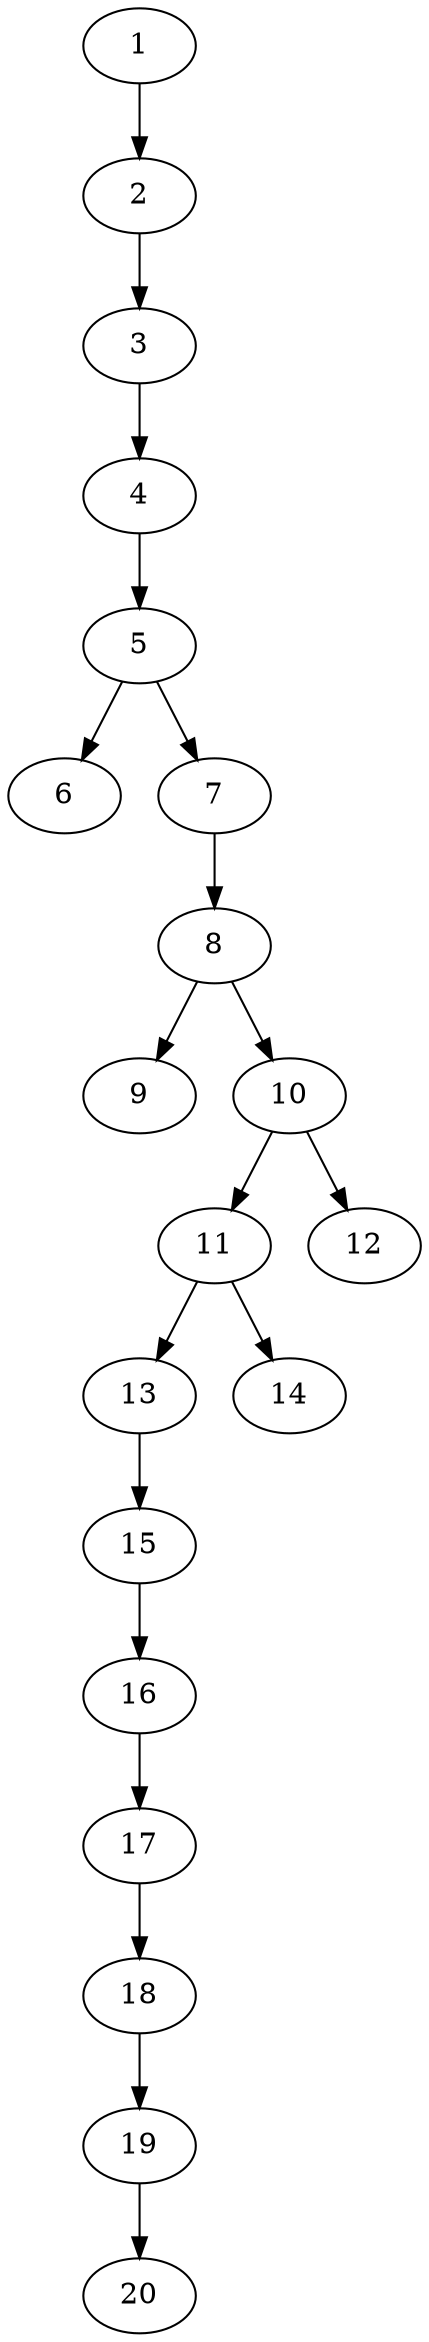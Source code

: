 // DAG automatically generated by daggen at Thu Oct  3 13:58:43 2019
// ./daggen --dot -n 20 --ccr 0.3 --fat 0.3 --regular 0.7 --density 0.6 --mindata 5242880 --maxdata 52428800 
digraph G {
  1 [size="153555627", alpha="0.12", expect_size="46066688"] 
  1 -> 2 [size ="46066688"]
  2 [size="119009280", alpha="0.20", expect_size="35702784"] 
  2 -> 3 [size ="35702784"]
  3 [size="53514240", alpha="0.19", expect_size="16054272"] 
  3 -> 4 [size ="16054272"]
  4 [size="103314773", alpha="0.16", expect_size="30994432"] 
  4 -> 5 [size ="30994432"]
  5 [size="45407573", alpha="0.01", expect_size="13622272"] 
  5 -> 6 [size ="13622272"]
  5 -> 7 [size ="13622272"]
  6 [size="76185600", alpha="0.10", expect_size="22855680"] 
  7 [size="123692373", alpha="0.07", expect_size="37107712"] 
  7 -> 8 [size ="37107712"]
  8 [size="138318507", alpha="0.04", expect_size="41495552"] 
  8 -> 9 [size ="41495552"]
  8 -> 10 [size ="41495552"]
  9 [size="134304427", alpha="0.09", expect_size="40291328"] 
  10 [size="33539413", alpha="0.19", expect_size="10061824"] 
  10 -> 11 [size ="10061824"]
  10 -> 12 [size ="10061824"]
  11 [size="153903787", alpha="0.08", expect_size="46171136"] 
  11 -> 13 [size ="46171136"]
  11 -> 14 [size ="46171136"]
  12 [size="88589653", alpha="0.19", expect_size="26576896"] 
  13 [size="86681600", alpha="0.16", expect_size="26004480"] 
  13 -> 15 [size ="26004480"]
  14 [size="77247147", alpha="0.12", expect_size="23174144"] 
  15 [size="46219947", alpha="0.14", expect_size="13865984"] 
  15 -> 16 [size ="13865984"]
  16 [size="55893333", alpha="0.02", expect_size="16768000"] 
  16 -> 17 [size ="16768000"]
  17 [size="132577280", alpha="0.14", expect_size="39773184"] 
  17 -> 18 [size ="39773184"]
  18 [size="30965760", alpha="0.18", expect_size="9289728"] 
  18 -> 19 [size ="9289728"]
  19 [size="60293120", alpha="0.08", expect_size="18087936"] 
  19 -> 20 [size ="18087936"]
  20 [size="132297387", alpha="0.04", expect_size="39689216"] 
}
